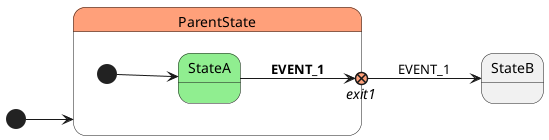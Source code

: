 @startuml
left to right direction

[*] --> ParentState

state ParentState #LightSalmon {
    state "//exit1//" as exit1 <<exitpoint>> #LightSalmon
    state StateA #LightGreen
    [*] --> StateA
    StateA --> exit1: **EVENT_1**
}

exit1 --> StateB: EVENT_1

@enduml